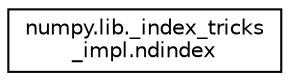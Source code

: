 digraph "Graphical Class Hierarchy"
{
 // LATEX_PDF_SIZE
  edge [fontname="Helvetica",fontsize="10",labelfontname="Helvetica",labelfontsize="10"];
  node [fontname="Helvetica",fontsize="10",shape=record];
  rankdir="LR";
  Node0 [label="numpy.lib._index_tricks\l_impl.ndindex",height=0.2,width=0.4,color="black", fillcolor="white", style="filled",URL="$classnumpy_1_1lib_1_1__index__tricks__impl_1_1ndindex.html",tooltip=" "];
}
